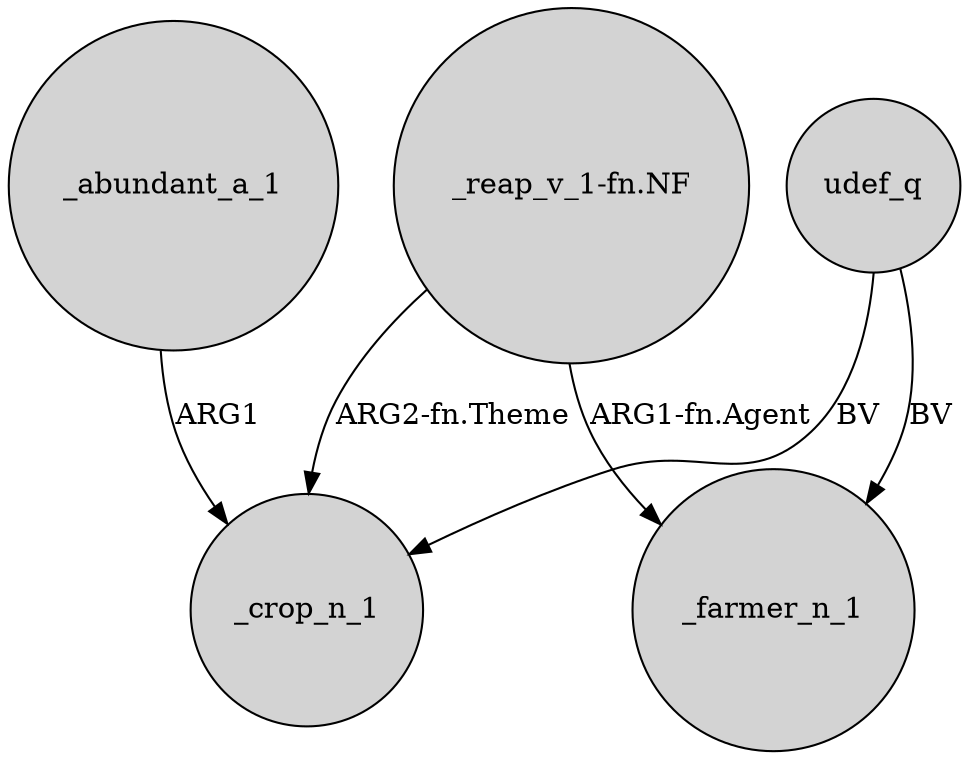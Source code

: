 digraph {
	node [shape=circle style=filled]
	udef_q -> _farmer_n_1 [label=BV]
	"_reap_v_1-fn.NF" -> _farmer_n_1 [label="ARG1-fn.Agent"]
	udef_q -> _crop_n_1 [label=BV]
	_abundant_a_1 -> _crop_n_1 [label=ARG1]
	"_reap_v_1-fn.NF" -> _crop_n_1 [label="ARG2-fn.Theme"]
}
